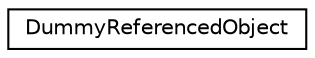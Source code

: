 digraph "Graphical Class Hierarchy"
{
  edge [fontname="Helvetica",fontsize="10",labelfontname="Helvetica",labelfontsize="10"];
  node [fontname="Helvetica",fontsize="10",shape=record];
  rankdir="LR";
  Node1 [label="DummyReferencedObject",height=0.2,width=0.4,color="black", fillcolor="white", style="filled",URL="$class_dummy_referenced_object.html"];
}

